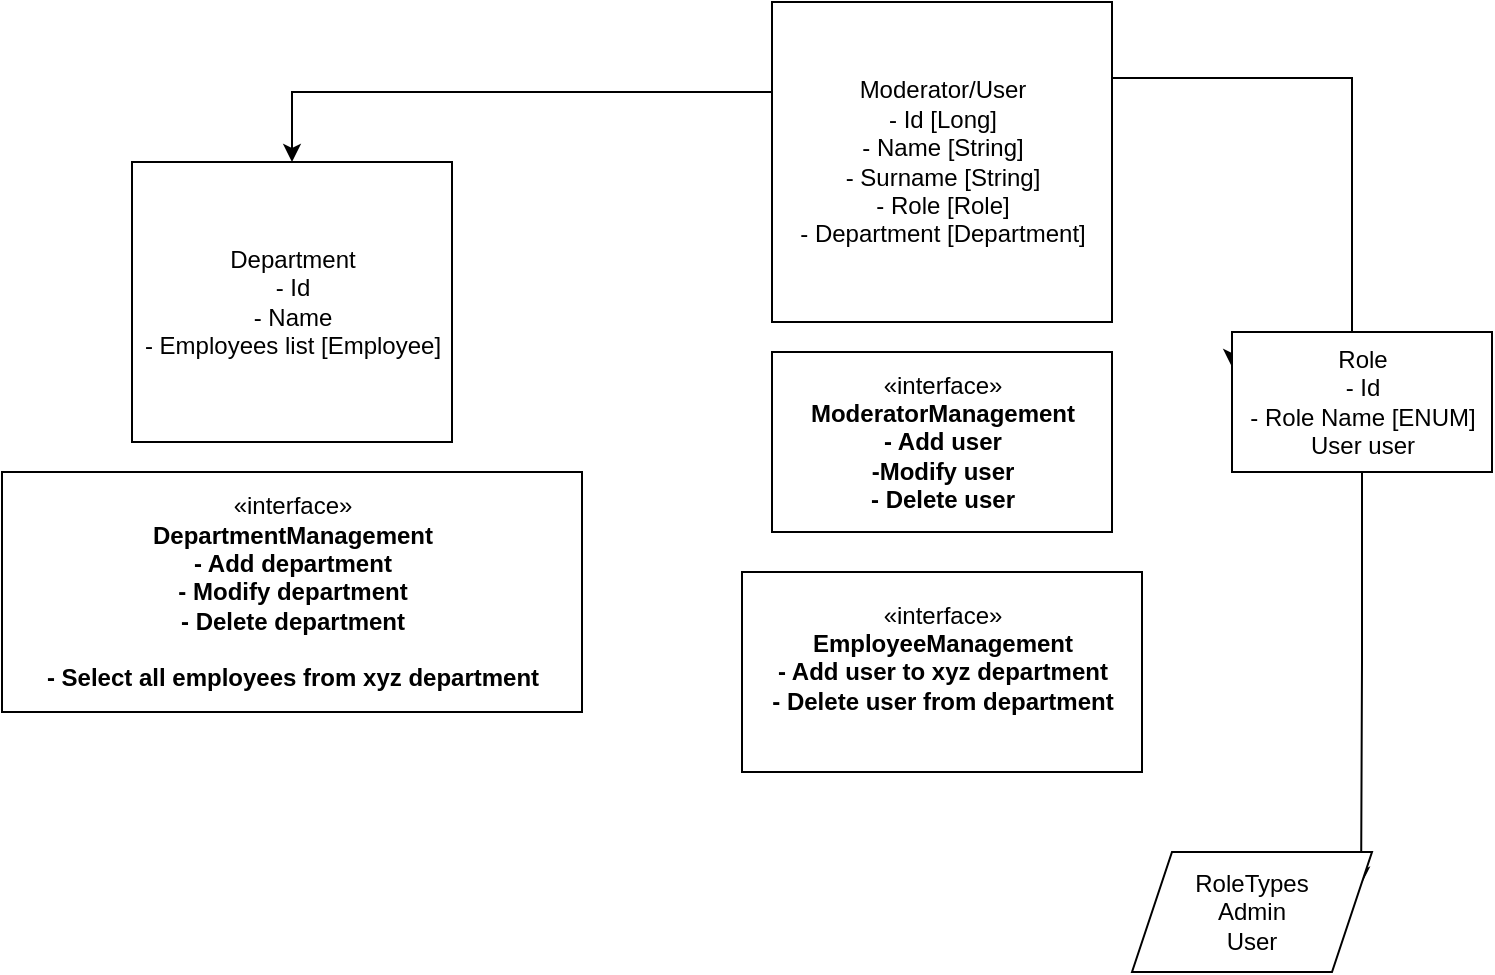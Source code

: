 <mxfile version="20.0.4" type="github"><diagram id="EJW0XWAwsS02BqIQmGmw" name="Page-1"><mxGraphModel dx="1185" dy="638" grid="1" gridSize="10" guides="1" tooltips="1" connect="1" arrows="1" fold="1" page="1" pageScale="1" pageWidth="850" pageHeight="1100" math="0" shadow="0"><root><mxCell id="0"/><mxCell id="1" parent="0"/><mxCell id="zrfV_pOzWzv9Eb-I9XOB-12" style="edgeStyle=orthogonalEdgeStyle;rounded=0;orthogonalLoop=1;jettySize=auto;html=1;entryX=0;entryY=0.25;entryDx=0;entryDy=0;" parent="1" source="zrfV_pOzWzv9Eb-I9XOB-2" target="zrfV_pOzWzv9Eb-I9XOB-4" edge="1"><mxGeometry relative="1" as="geometry"><Array as="points"><mxPoint x="1150" y="183"/><mxPoint x="1150" y="323"/></Array></mxGeometry></mxCell><mxCell id="zrfV_pOzWzv9Eb-I9XOB-19" style="edgeStyle=orthogonalEdgeStyle;rounded=0;orthogonalLoop=1;jettySize=auto;html=1;" parent="1" source="zrfV_pOzWzv9Eb-I9XOB-2" target="zrfV_pOzWzv9Eb-I9XOB-18" edge="1"><mxGeometry relative="1" as="geometry"><Array as="points"><mxPoint x="620" y="190"/></Array></mxGeometry></mxCell><mxCell id="zrfV_pOzWzv9Eb-I9XOB-2" value="Moderator/User&lt;br&gt;- Id [Long]&lt;br&gt;- Name [String]&lt;br&gt;- Surname [String]&lt;br&gt;- Role [Role]&lt;br&gt;- Department [Department]" style="html=1;" parent="1" vertex="1"><mxGeometry x="860" y="145" width="170" height="160" as="geometry"/></mxCell><mxCell id="zrfV_pOzWzv9Eb-I9XOB-13" style="edgeStyle=orthogonalEdgeStyle;rounded=0;orthogonalLoop=1;jettySize=auto;html=1;entryX=1;entryY=0.25;entryDx=0;entryDy=0;" parent="1" source="zrfV_pOzWzv9Eb-I9XOB-4" target="zrfV_pOzWzv9Eb-I9XOB-6" edge="1"><mxGeometry relative="1" as="geometry"/></mxCell><mxCell id="zrfV_pOzWzv9Eb-I9XOB-4" value="Role&lt;br&gt;- Id&lt;br&gt;- Role Name [ENUM]&lt;br&gt;User user" style="html=1;" parent="1" vertex="1"><mxGeometry x="1090" y="310" width="130" height="70" as="geometry"/></mxCell><mxCell id="zrfV_pOzWzv9Eb-I9XOB-6" value="RoleTypes&lt;br&gt;Admin&lt;br&gt;User" style="shape=parallelogram;perimeter=parallelogramPerimeter;whiteSpace=wrap;html=1;fixedSize=1;" parent="1" vertex="1"><mxGeometry x="1040" y="570" width="120" height="60" as="geometry"/></mxCell><mxCell id="zrfV_pOzWzv9Eb-I9XOB-18" value="Department&lt;br&gt;- Id&lt;br&gt;- Name&lt;br&gt;- Employees list [Employee]" style="html=1;" parent="1" vertex="1"><mxGeometry x="540" y="225" width="160" height="140" as="geometry"/></mxCell><mxCell id="zrfV_pOzWzv9Eb-I9XOB-21" value="«interface»&lt;br&gt;&lt;b&gt;EmployeeManagement&lt;br&gt;- Add user to xyz department&lt;br&gt;- Delete user from department&lt;br&gt;&lt;br&gt;&lt;/b&gt;" style="html=1;" parent="1" vertex="1"><mxGeometry x="845" y="430" width="200" height="100" as="geometry"/></mxCell><mxCell id="zrfV_pOzWzv9Eb-I9XOB-22" value="«interface»&lt;br&gt;&lt;b&gt;ModeratorManagement&lt;br&gt;- Add user&lt;br&gt;-Modify user&lt;br&gt;- Delete user&lt;br&gt;&lt;/b&gt;" style="html=1;" parent="1" vertex="1"><mxGeometry x="860" y="320" width="170" height="90" as="geometry"/></mxCell><mxCell id="zrfV_pOzWzv9Eb-I9XOB-23" value="«interface»&lt;br&gt;&lt;b&gt;DepartmentManagement&lt;br&gt;- Add department&lt;br&gt;- Modify department&lt;br&gt;- Delete department&lt;br&gt;&lt;br&gt;- Select all employees from xyz department&lt;br&gt;&lt;/b&gt;" style="html=1;" parent="1" vertex="1"><mxGeometry x="475" y="380" width="290" height="120" as="geometry"/></mxCell></root></mxGraphModel></diagram></mxfile>